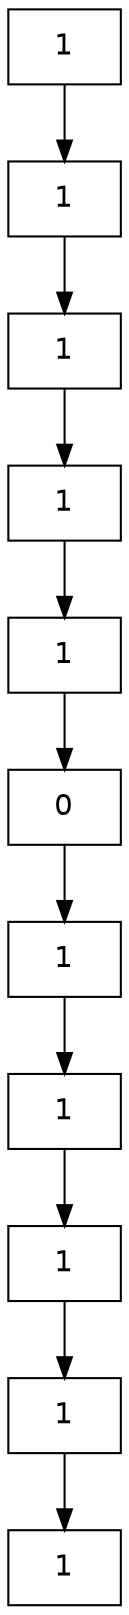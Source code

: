 digraph structs {
	node [fontname=Helvetica shape=record]
	rankdir=TB
	10 [label=1]
	9 [label=1]
	10 -> 9
	9 [label=1]
	8 [label=1]
	9 -> 8
	8 [label=1]
	7 [label=1]
	8 -> 7
	7 [label=1]
	6 [label=1]
	7 -> 6
	6 [label=1]
	5 [label=0]
	6 -> 5
	5 [label=0]
	4 [label=1]
	5 -> 4
	4 [label=1]
	3 [label=1]
	4 -> 3
	3 [label=1]
	2 [label=1]
	3 -> 2
	2 [label=1]
	1 [label=1]
	2 -> 1
	1 [label=1]
	0 [label=1]
	1 -> 0
}
